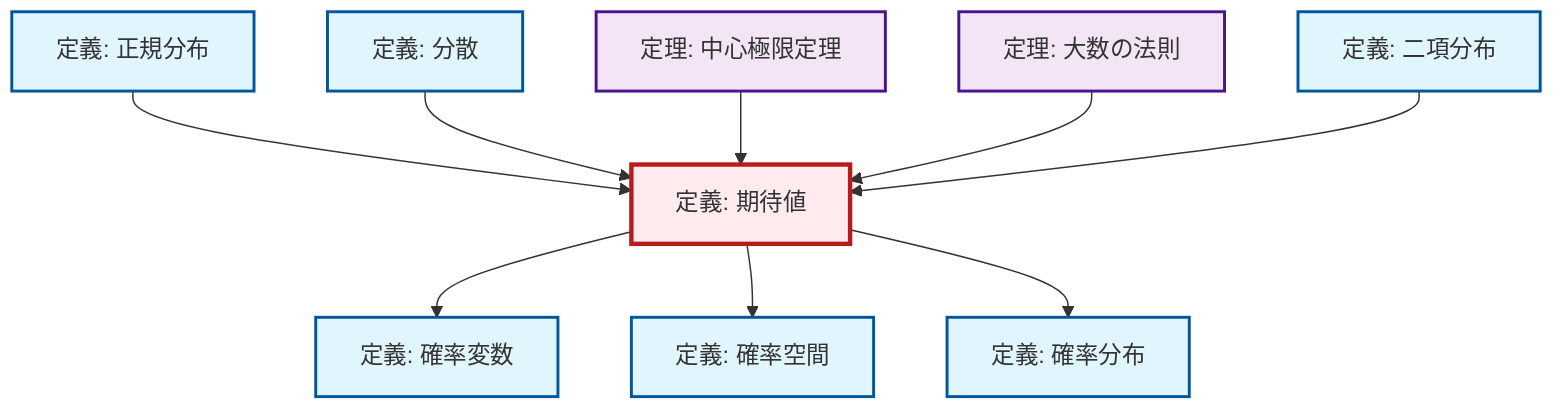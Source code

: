 graph TD
    classDef definition fill:#e1f5fe,stroke:#01579b,stroke-width:2px
    classDef theorem fill:#f3e5f5,stroke:#4a148c,stroke-width:2px
    classDef axiom fill:#fff3e0,stroke:#e65100,stroke-width:2px
    classDef example fill:#e8f5e9,stroke:#1b5e20,stroke-width:2px
    classDef current fill:#ffebee,stroke:#b71c1c,stroke-width:3px
    thm-law-of-large-numbers["定理: 大数の法則"]:::theorem
    def-probability-distribution["定義: 確率分布"]:::definition
    def-binomial-distribution["定義: 二項分布"]:::definition
    thm-central-limit["定理: 中心極限定理"]:::theorem
    def-variance["定義: 分散"]:::definition
    def-normal-distribution["定義: 正規分布"]:::definition
    def-expectation["定義: 期待値"]:::definition
    def-probability-space["定義: 確率空間"]:::definition
    def-random-variable["定義: 確率変数"]:::definition
    def-expectation --> def-random-variable
    def-normal-distribution --> def-expectation
    def-variance --> def-expectation
    thm-central-limit --> def-expectation
    thm-law-of-large-numbers --> def-expectation
    def-expectation --> def-probability-space
    def-binomial-distribution --> def-expectation
    def-expectation --> def-probability-distribution
    class def-expectation current